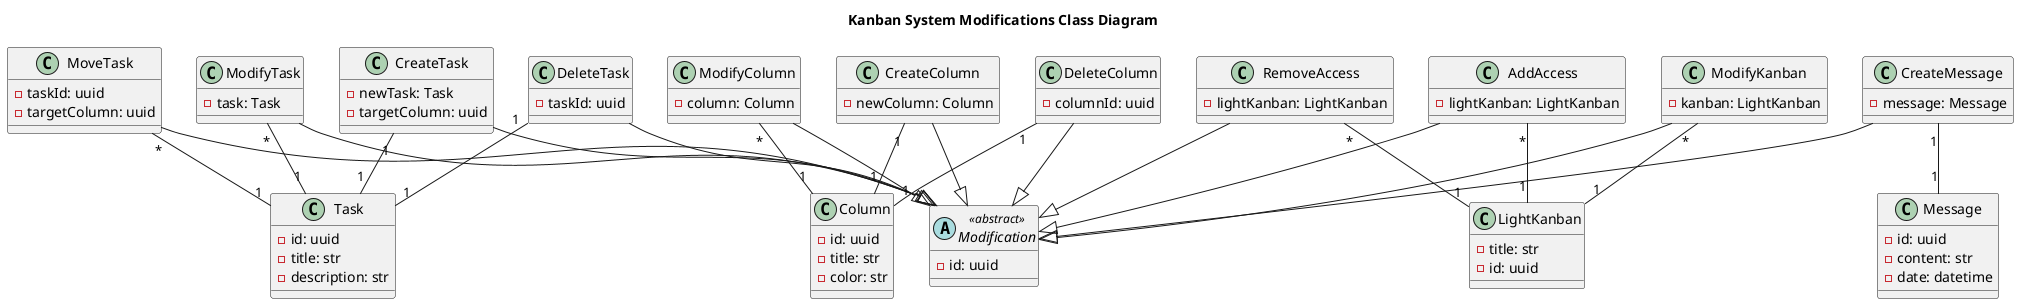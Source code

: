 @startuml classDiagramModificationsV2

title Kanban System Modifications Class Diagram
!define RECTANGLE class

' Reference classes (minimal interfaces for relationships)
class Task {
    - id: uuid
    - title: str
    - description: str
}

class Column {
    - id: uuid
    - title: str
    - color: str
}

class LightKanban {
    - title: str
    - id: uuid
}

class Message {
    - id: uuid
    - content: str
    - date: datetime
}

' Main abstract class
abstract Modification <<abstract>>{
    - id: uuid
    '+ getId(): uuid
    '+ setId(id: uuid): void
}

' Modification classes inheriting from Modification
class ModifyTask {
    - task: Task
    '+ getTask(): Task
    '+ setTask(task: Task): void
}

class ModifyColumn {
    - column: Column
    '+ getColumn(): Column
    '+ setColumn(column: Column): void
}

class RemoveAccess {
    - lightKanban: LightKanban
    '+ getLightKanban(): LightKanban
    '+ setLightKanban(lightKanban: LightKanban): void
}

class AddAccess {
    - lightKanban: LightKanban
    '+ getLightKanban(): LightKanban
    '+ setLightKanban(lightKanban: LightKanban): void
}

class CreateColumn {
    - newColumn: Column
    '+ getNewColumn(): Column
    '+ setNewColumn(newColumn: Column): void
}

class DeleteColumn {
    - columnId: uuid
    '+ getColumnId(): uuid
    '+ setColumnId(columnId: uuid): void
}

class ModifyKanban {
    - kanban: LightKanban
    '+ getKanban(): LightKanban
    '+ setKanban(kanban: LightKanban): void
}

class CreateTask {
    - newTask: Task
    - targetColumn: uuid
    '+ getNewTask(): Task
    '+ getTargetColumn(): uuid
    '+ setNewTask(newTask: Task): void
    '+ setTargetColumn(targetColumn: uuid): void
}

class DeleteTask {
    - taskId: uuid
    '+ getTaskId(): uuid
    '+ setTaskId(taskId: uuid): void
}

class MoveTask {
    - taskId: uuid
    - targetColumn: uuid
    '+ getTaskId(): uuid
    '+ getTargetColumn(): uuid
    '+ setTaskId(taskId: uuid): void
    '+ setTargetColumn(targetColumn: uuid): void
}

class CreateMessage {
    - message: Message
    '+ getMessage(): Message
    '+ setMessage(message: Message): void
}

' ===== INHERITANCE RELATIONSHIPS =====

' Modification hierarchy
ModifyTask --|> Modification
ModifyColumn --|> Modification
ModifyKanban --|> Modification
CreateTask --|> Modification
CreateColumn --|> Modification
DeleteTask --|> Modification
DeleteColumn --|> Modification
MoveTask --|> Modification
CreateMessage --|> Modification
AddAccess --|> Modification
RemoveAccess --|> Modification

' ===== ASSOCIATION RELATIONSHIPS =====

' Modification classes relationships with reference classes
ModifyTask "*" -- "1" Task
ModifyColumn "*" -- "1" Column
ModifyKanban "*" -- "1" LightKanban
CreateTask "1" -- "1" Task
CreateColumn "1" -- "1" Column
CreateMessage "1" -- "1" Message
DeleteTask "1" -- "1" Task
DeleteColumn "1" -- "1" Column
MoveTask "*" -- "1" Task
AddAccess "*" -- "1" LightKanban
RemoveAccess "*" -- "1" LightKanban
@enduml
